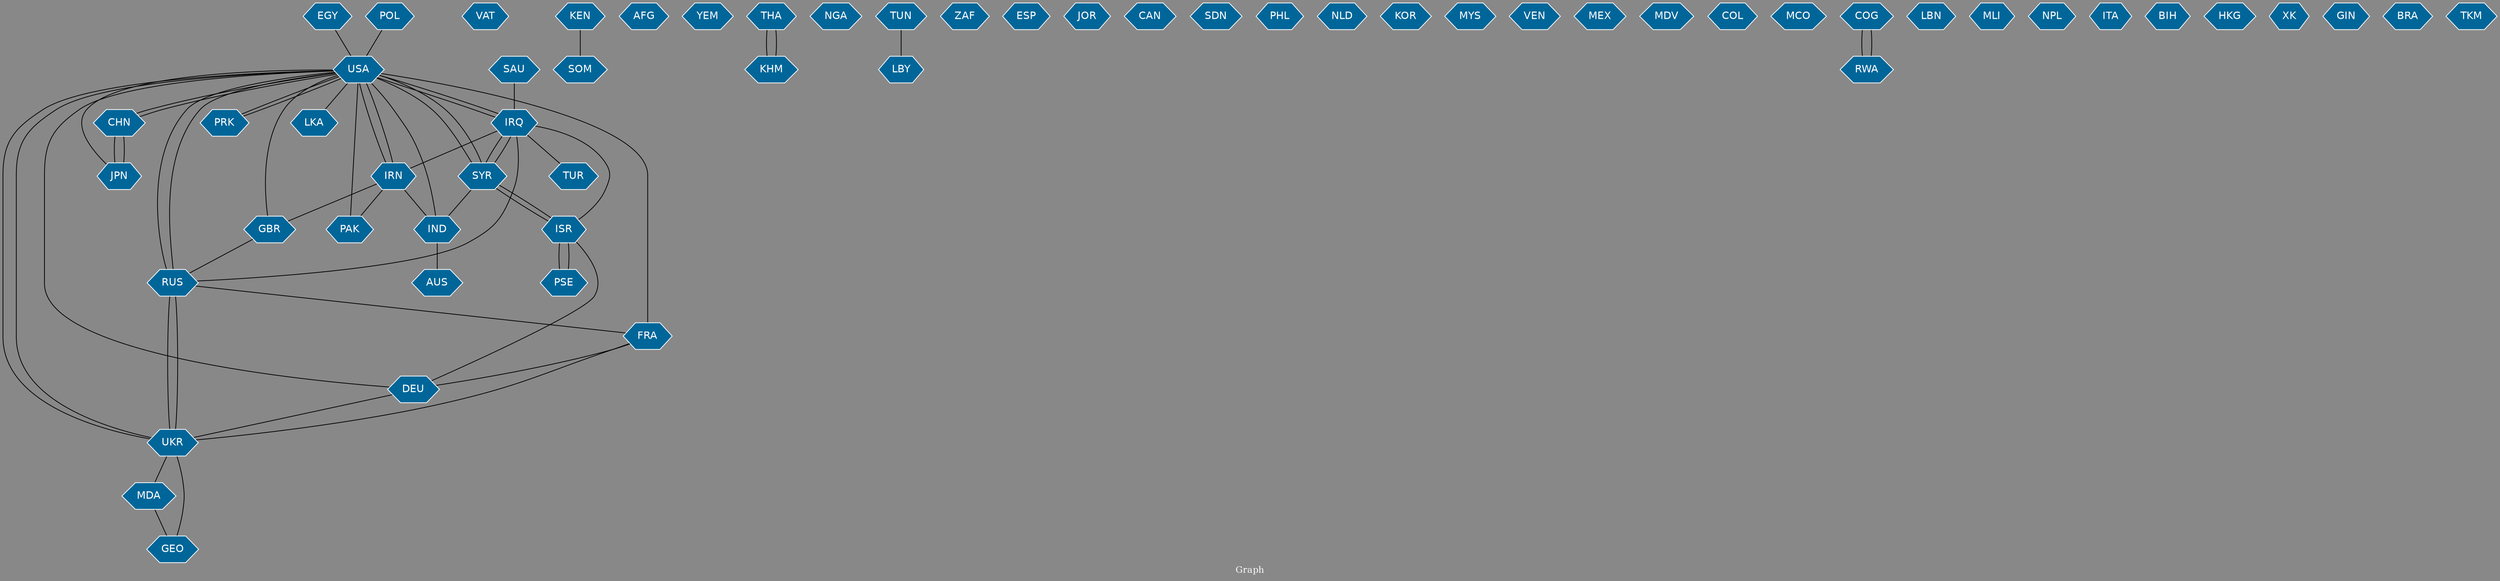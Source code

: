 // Countries together in item graph
graph {
	graph [bgcolor="#888888" fontcolor=white fontsize=12 label="Graph" outputorder=edgesfirst overlap=prism]
	node [color=white fillcolor="#006699" fontcolor=white fontname=Helvetica shape=hexagon style=filled]
	edge [arrowhead=open color=black fontcolor=white fontname=Courier fontsize=12]
		USA [label=USA]
		CHN [label=CHN]
		IRQ [label=IRQ]
		VAT [label=VAT]
		UKR [label=UKR]
		RUS [label=RUS]
		KEN [label=KEN]
		AUS [label=AUS]
		PAK [label=PAK]
		AFG [label=AFG]
		YEM [label=YEM]
		JPN [label=JPN]
		THA [label=THA]
		KHM [label=KHM]
		NGA [label=NGA]
		LBY [label=LBY]
		IRN [label=IRN]
		ZAF [label=ZAF]
		PRK [label=PRK]
		PSE [label=PSE]
		ESP [label=ESP]
		JOR [label=JOR]
		DEU [label=DEU]
		EGY [label=EGY]
		LKA [label=LKA]
		SOM [label=SOM]
		SYR [label=SYR]
		CAN [label=CAN]
		SDN [label=SDN]
		PHL [label=PHL]
		ISR [label=ISR]
		GBR [label=GBR]
		NLD [label=NLD]
		KOR [label=KOR]
		MYS [label=MYS]
		VEN [label=VEN]
		MEX [label=MEX]
		MDV [label=MDV]
		FRA [label=FRA]
		COL [label=COL]
		IND [label=IND]
		MCO [label=MCO]
		TUR [label=TUR]
		COG [label=COG]
		RWA [label=RWA]
		MDA [label=MDA]
		GEO [label=GEO]
		LBN [label=LBN]
		MLI [label=MLI]
		SAU [label=SAU]
		POL [label=POL]
		NPL [label=NPL]
		ITA [label=ITA]
		BIH [label=BIH]
		HKG [label=HKG]
		TUN [label=TUN]
		XK [label=XK]
		GIN [label=GIN]
		BRA [label=BRA]
		TKM [label=TKM]
			FRA -- USA [weight=1]
			SYR -- USA [weight=1]
			DEU -- UKR [weight=1]
			THA -- KHM [weight=1]
			ISR -- PSE [weight=6]
			UKR -- RUS [weight=8]
			SAU -- IRQ [weight=1]
			IRN -- USA [weight=3]
			MDA -- GEO [weight=1]
			PAK -- USA [weight=3]
			CHN -- USA [weight=1]
			IRQ -- IRN [weight=2]
			ISR -- SYR [weight=1]
			RUS -- FRA [weight=1]
			USA -- JPN [weight=1]
			IRQ -- USA [weight=4]
			USA -- UKR [weight=3]
			SYR -- ISR [weight=2]
			SYR -- IRQ [weight=2]
			IND -- USA [weight=1]
			FRA -- DEU [weight=1]
			KHM -- THA [weight=1]
			TUN -- LBY [weight=1]
			USA -- SYR [weight=1]
			USA -- CHN [weight=1]
			USA -- LKA [weight=1]
			IRQ -- RUS [weight=2]
			UKR -- GEO [weight=1]
			USA -- IRQ [weight=4]
			EGY -- USA [weight=1]
			RWA -- COG [weight=1]
			IND -- AUS [weight=1]
			IRN -- GBR [weight=1]
			CHN -- JPN [weight=1]
			RUS -- USA [weight=3]
			UKR -- USA [weight=2]
			RUS -- UKR [weight=4]
			USA -- RUS [weight=1]
			IRQ -- SYR [weight=1]
			PSE -- ISR [weight=3]
			SYR -- IND [weight=1]
			COG -- RWA [weight=1]
			UKR -- MDA [weight=1]
			ISR -- DEU [weight=1]
			JPN -- CHN [weight=2]
			GBR -- RUS [weight=1]
			IRN -- IND [weight=1]
			KEN -- SOM [weight=1]
			IRN -- PAK [weight=1]
			PRK -- USA [weight=1]
			IRQ -- TUR [weight=1]
			FRA -- UKR [weight=1]
			POL -- USA [weight=1]
			GBR -- USA [weight=1]
			USA -- DEU [weight=1]
			USA -- IRN [weight=1]
			IRQ -- ISR [weight=1]
			USA -- PRK [weight=1]
}